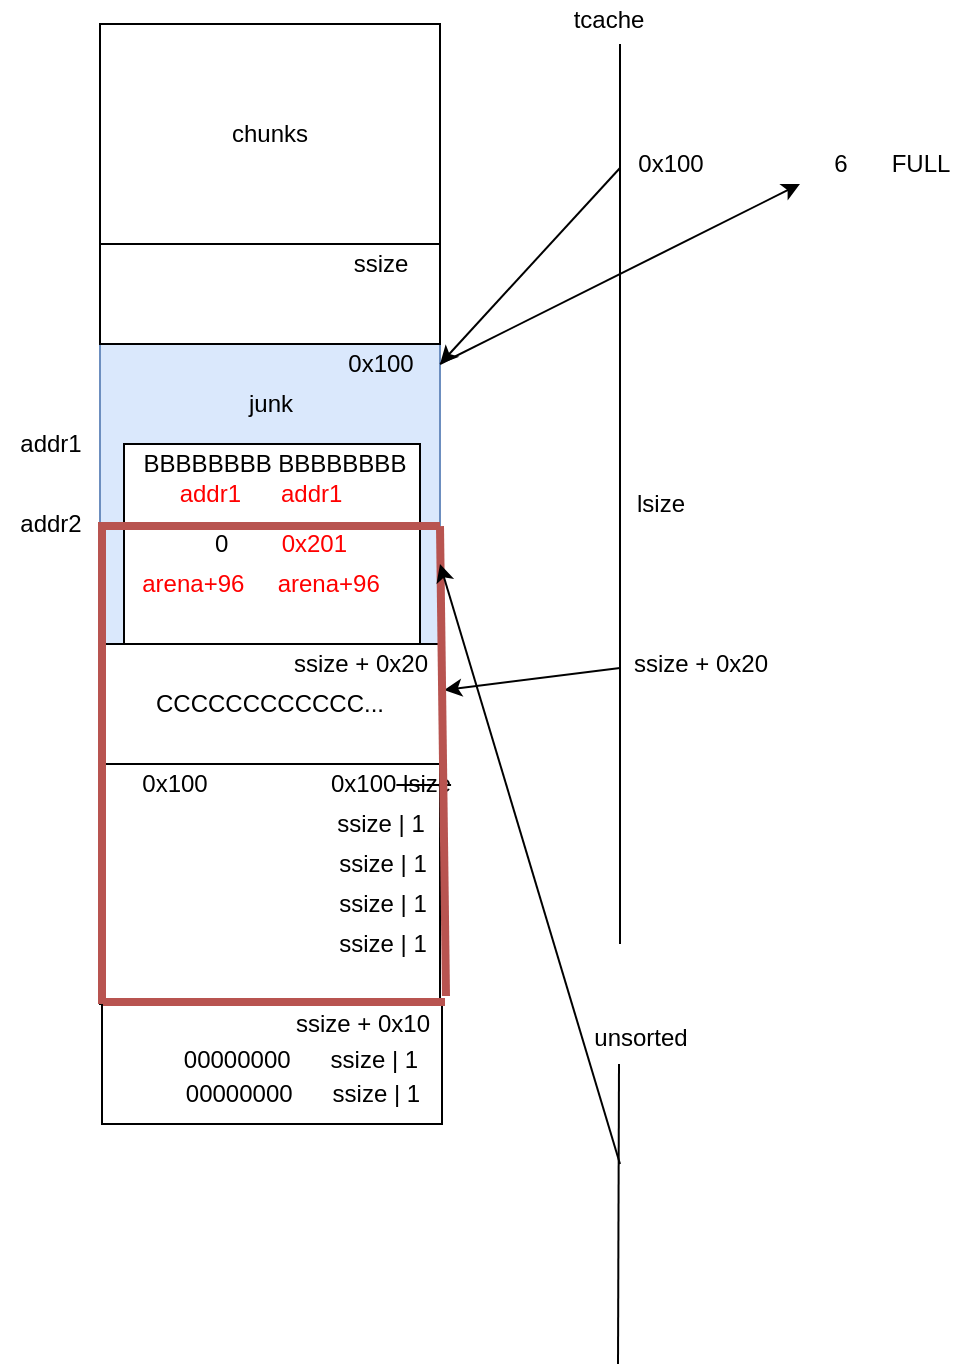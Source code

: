<mxfile version="13.1.3" type="device"><diagram id="II_Y73XEiYlQljj03MEi" name="Page-1"><mxGraphModel dx="640" dy="459" grid="1" gridSize="10" guides="1" tooltips="1" connect="1" arrows="1" fold="1" page="1" pageScale="1" pageWidth="827" pageHeight="1169" math="0" shadow="0"><root><mxCell id="0"/><mxCell id="1" parent="0"/><mxCell id="7T6xvbMFzS_RdBXSDjNW-1" value="chunks" style="rounded=0;whiteSpace=wrap;html=1;" vertex="1" parent="1"><mxGeometry x="70" y="40" width="170" height="110" as="geometry"/></mxCell><mxCell id="7T6xvbMFzS_RdBXSDjNW-2" value="" style="rounded=0;whiteSpace=wrap;html=1;fillColor=#dae8fc;strokeColor=#6c8ebf;" vertex="1" parent="1"><mxGeometry x="70" y="200" width="170" height="150" as="geometry"/></mxCell><mxCell id="7T6xvbMFzS_RdBXSDjNW-3" value="" style="rounded=0;whiteSpace=wrap;html=1;" vertex="1" parent="1"><mxGeometry x="70" y="150" width="170" height="50" as="geometry"/></mxCell><mxCell id="7T6xvbMFzS_RdBXSDjNW-4" value="ssize" style="text;html=1;align=center;verticalAlign=middle;resizable=0;points=[];autosize=1;" vertex="1" parent="1"><mxGeometry x="190" y="150" width="40" height="20" as="geometry"/></mxCell><mxCell id="7T6xvbMFzS_RdBXSDjNW-5" value="0x100" style="text;html=1;align=center;verticalAlign=middle;resizable=0;points=[];autosize=1;" vertex="1" parent="1"><mxGeometry x="185" y="200" width="50" height="20" as="geometry"/></mxCell><mxCell id="7T6xvbMFzS_RdBXSDjNW-6" value="junk" style="text;html=1;align=center;verticalAlign=middle;resizable=0;points=[];autosize=1;" vertex="1" parent="1"><mxGeometry x="135" y="220" width="40" height="20" as="geometry"/></mxCell><mxCell id="7T6xvbMFzS_RdBXSDjNW-7" value="" style="rounded=0;whiteSpace=wrap;html=1;" vertex="1" parent="1"><mxGeometry x="82" y="250" width="148" height="40" as="geometry"/></mxCell><mxCell id="7T6xvbMFzS_RdBXSDjNW-8" value="BBBBBBBB BBBBBBBB" style="text;html=1;align=center;verticalAlign=middle;resizable=0;points=[];autosize=1;" vertex="1" parent="1"><mxGeometry x="82" y="250" width="150" height="20" as="geometry"/></mxCell><mxCell id="7T6xvbMFzS_RdBXSDjNW-9" value="&lt;font color=&quot;#ff0000&quot;&gt;addr1&amp;nbsp; &amp;nbsp; &amp;nbsp; addr1&lt;/font&gt;" style="text;html=1;align=center;verticalAlign=middle;resizable=0;points=[];autosize=1;" vertex="1" parent="1"><mxGeometry x="100" y="265" width="100" height="20" as="geometry"/></mxCell><mxCell id="7T6xvbMFzS_RdBXSDjNW-10" value="" style="rounded=0;whiteSpace=wrap;html=1;" vertex="1" parent="1"><mxGeometry x="82" y="290" width="148" height="60" as="geometry"/></mxCell><mxCell id="7T6xvbMFzS_RdBXSDjNW-11" value="0&amp;nbsp; &amp;nbsp; &amp;nbsp; &amp;nbsp; &lt;font color=&quot;#ff0000&quot;&gt;0x201&lt;/font&gt;" style="text;html=1;align=center;verticalAlign=middle;resizable=0;points=[];autosize=1;" vertex="1" parent="1"><mxGeometry x="120" y="290" width="80" height="20" as="geometry"/></mxCell><mxCell id="7T6xvbMFzS_RdBXSDjNW-12" value="&lt;font color=&quot;#ff0000&quot;&gt;arena+96&amp;nbsp; &amp;nbsp; &amp;nbsp;arena+96&lt;/font&gt;" style="text;html=1;align=center;verticalAlign=middle;resizable=0;points=[];autosize=1;" vertex="1" parent="1"><mxGeometry x="85" y="310" width="130" height="20" as="geometry"/></mxCell><mxCell id="7T6xvbMFzS_RdBXSDjNW-13" value="" style="endArrow=none;html=1;" edge="1" parent="1"><mxGeometry width="50" height="50" relative="1" as="geometry"><mxPoint x="330" y="500" as="sourcePoint"/><mxPoint x="330" y="50" as="targetPoint"/></mxGeometry></mxCell><mxCell id="7T6xvbMFzS_RdBXSDjNW-14" value="tcache" style="text;html=1;align=center;verticalAlign=middle;resizable=0;points=[];autosize=1;" vertex="1" parent="1"><mxGeometry x="299" y="28" width="50" height="20" as="geometry"/></mxCell><mxCell id="7T6xvbMFzS_RdBXSDjNW-15" value="0x100" style="text;html=1;align=center;verticalAlign=middle;resizable=0;points=[];autosize=1;" vertex="1" parent="1"><mxGeometry x="330" y="100" width="50" height="20" as="geometry"/></mxCell><mxCell id="7T6xvbMFzS_RdBXSDjNW-16" value="6" style="text;html=1;align=center;verticalAlign=middle;resizable=0;points=[];autosize=1;" vertex="1" parent="1"><mxGeometry x="430" y="100" width="20" height="20" as="geometry"/></mxCell><mxCell id="7T6xvbMFzS_RdBXSDjNW-20" value="addr1" style="text;html=1;align=center;verticalAlign=middle;resizable=0;points=[];autosize=1;" vertex="1" parent="1"><mxGeometry x="20" y="240" width="50" height="20" as="geometry"/></mxCell><mxCell id="7T6xvbMFzS_RdBXSDjNW-21" value="addr2" style="text;html=1;align=center;verticalAlign=middle;resizable=0;points=[];autosize=1;" vertex="1" parent="1"><mxGeometry x="20" y="280" width="50" height="20" as="geometry"/></mxCell><mxCell id="7T6xvbMFzS_RdBXSDjNW-23" value="" style="endArrow=classic;html=1;exitX=0;exitY=0.6;exitDx=0;exitDy=0;exitPerimeter=0;entryX=1;entryY=0.067;entryDx=0;entryDy=0;entryPerimeter=0;" edge="1" parent="1" source="7T6xvbMFzS_RdBXSDjNW-15" target="7T6xvbMFzS_RdBXSDjNW-2"><mxGeometry width="50" height="50" relative="1" as="geometry"><mxPoint x="220" y="260" as="sourcePoint"/><mxPoint x="270" y="210" as="targetPoint"/></mxGeometry></mxCell><mxCell id="7T6xvbMFzS_RdBXSDjNW-24" value="" style="endArrow=classic;html=1;" edge="1" parent="1"><mxGeometry width="50" height="50" relative="1" as="geometry"><mxPoint x="240" y="210" as="sourcePoint"/><mxPoint x="420" y="120" as="targetPoint"/></mxGeometry></mxCell><mxCell id="7T6xvbMFzS_RdBXSDjNW-25" value="CCCCCCCCCCCC..." style="rounded=0;whiteSpace=wrap;html=1;" vertex="1" parent="1"><mxGeometry x="70" y="350" width="170" height="60" as="geometry"/></mxCell><mxCell id="7T6xvbMFzS_RdBXSDjNW-26" value="ssize + 0x20" style="text;html=1;align=center;verticalAlign=middle;resizable=0;points=[];autosize=1;" vertex="1" parent="1"><mxGeometry x="160" y="350" width="80" height="20" as="geometry"/></mxCell><mxCell id="7T6xvbMFzS_RdBXSDjNW-27" value="" style="rounded=0;whiteSpace=wrap;html=1;" vertex="1" parent="1"><mxGeometry x="70" y="410" width="170" height="120" as="geometry"/></mxCell><mxCell id="7T6xvbMFzS_RdBXSDjNW-28" value="0x100&lt;strike&gt; lsize&lt;/strike&gt;" style="text;html=1;align=center;verticalAlign=middle;resizable=0;points=[];autosize=1;" vertex="1" parent="1"><mxGeometry x="175" y="410" width="80" height="20" as="geometry"/></mxCell><mxCell id="7T6xvbMFzS_RdBXSDjNW-29" value="lsize" style="text;html=1;align=center;verticalAlign=middle;resizable=0;points=[];autosize=1;" vertex="1" parent="1"><mxGeometry x="330" y="270" width="40" height="20" as="geometry"/></mxCell><mxCell id="7T6xvbMFzS_RdBXSDjNW-30" value="ssize + 0x20" style="text;html=1;align=center;verticalAlign=middle;resizable=0;points=[];autosize=1;" vertex="1" parent="1"><mxGeometry x="330" y="350" width="80" height="20" as="geometry"/></mxCell><mxCell id="7T6xvbMFzS_RdBXSDjNW-32" value="" style="endArrow=classic;html=1;exitX=0;exitY=0.6;exitDx=0;exitDy=0;exitPerimeter=0;entryX=1.025;entryY=1.15;entryDx=0;entryDy=0;entryPerimeter=0;" edge="1" parent="1" source="7T6xvbMFzS_RdBXSDjNW-30" target="7T6xvbMFzS_RdBXSDjNW-26"><mxGeometry width="50" height="50" relative="1" as="geometry"><mxPoint x="220" y="310" as="sourcePoint"/><mxPoint x="241" y="596" as="targetPoint"/></mxGeometry></mxCell><mxCell id="7T6xvbMFzS_RdBXSDjNW-33" value="" style="rounded=0;whiteSpace=wrap;html=1;" vertex="1" parent="1"><mxGeometry x="71" y="530" width="170" height="60" as="geometry"/></mxCell><mxCell id="7T6xvbMFzS_RdBXSDjNW-34" value="ssize + 0x10" style="text;html=1;align=center;verticalAlign=middle;resizable=0;points=[];autosize=1;" vertex="1" parent="1"><mxGeometry x="161" y="530" width="80" height="20" as="geometry"/></mxCell><mxCell id="7T6xvbMFzS_RdBXSDjNW-35" value="00000000&amp;nbsp; &amp;nbsp; &amp;nbsp; ssize | 1" style="text;html=1;align=center;verticalAlign=middle;resizable=0;points=[];autosize=1;" vertex="1" parent="1"><mxGeometry x="105" y="548" width="130" height="20" as="geometry"/></mxCell><mxCell id="7T6xvbMFzS_RdBXSDjNW-36" value="00000000&amp;nbsp; &amp;nbsp; &amp;nbsp; ssize | 1" style="text;html=1;align=center;verticalAlign=middle;resizable=0;points=[];autosize=1;" vertex="1" parent="1"><mxGeometry x="106" y="565" width="130" height="20" as="geometry"/></mxCell><mxCell id="7T6xvbMFzS_RdBXSDjNW-44" value="0x100" style="text;html=1;align=center;verticalAlign=middle;resizable=0;points=[];autosize=1;" vertex="1" parent="1"><mxGeometry x="82" y="410" width="50" height="20" as="geometry"/></mxCell><mxCell id="7T6xvbMFzS_RdBXSDjNW-51" value="FULL&lt;br&gt;" style="text;html=1;align=center;verticalAlign=middle;resizable=0;points=[];autosize=1;" vertex="1" parent="1"><mxGeometry x="460" y="100" width="40" height="20" as="geometry"/></mxCell><mxCell id="7T6xvbMFzS_RdBXSDjNW-52" value="ssize | 1" style="text;html=1;align=center;verticalAlign=middle;resizable=0;points=[];autosize=1;" vertex="1" parent="1"><mxGeometry x="180" y="430" width="60" height="20" as="geometry"/></mxCell><mxCell id="7T6xvbMFzS_RdBXSDjNW-53" value="ssize | 1" style="text;html=1;align=center;verticalAlign=middle;resizable=0;points=[];autosize=1;" vertex="1" parent="1"><mxGeometry x="181" y="450" width="60" height="20" as="geometry"/></mxCell><mxCell id="7T6xvbMFzS_RdBXSDjNW-54" value="ssize | 1" style="text;html=1;align=center;verticalAlign=middle;resizable=0;points=[];autosize=1;" vertex="1" parent="1"><mxGeometry x="181" y="470" width="60" height="20" as="geometry"/></mxCell><mxCell id="7T6xvbMFzS_RdBXSDjNW-55" value="ssize | 1" style="text;html=1;align=center;verticalAlign=middle;resizable=0;points=[];autosize=1;" vertex="1" parent="1"><mxGeometry x="181" y="490" width="60" height="20" as="geometry"/></mxCell><mxCell id="7T6xvbMFzS_RdBXSDjNW-56" value="" style="endArrow=none;html=1;strokeWidth=4;fillColor=#f8cecc;strokeColor=#b85450;entryX=0.98;entryY=0.55;entryDx=0;entryDy=0;entryPerimeter=0;" edge="1" parent="1" target="7T6xvbMFzS_RdBXSDjNW-21"><mxGeometry width="50" height="50" relative="1" as="geometry"><mxPoint x="240" y="291" as="sourcePoint"/><mxPoint x="40" y="220" as="targetPoint"/></mxGeometry></mxCell><mxCell id="7T6xvbMFzS_RdBXSDjNW-57" value="" style="endArrow=none;html=1;strokeWidth=4;fillColor=#f8cecc;strokeColor=#b85450;entryX=1;entryY=0.607;entryDx=0;entryDy=0;entryPerimeter=0;exitX=1.025;exitY=-0.2;exitDx=0;exitDy=0;exitPerimeter=0;" edge="1" parent="1" source="7T6xvbMFzS_RdBXSDjNW-34" target="7T6xvbMFzS_RdBXSDjNW-2"><mxGeometry width="50" height="50" relative="1" as="geometry"><mxPoint x="240" y="521" as="sourcePoint"/><mxPoint x="79" y="301" as="targetPoint"/></mxGeometry></mxCell><mxCell id="7T6xvbMFzS_RdBXSDjNW-58" value="" style="endArrow=none;html=1;strokeWidth=4;fillColor=#f8cecc;strokeColor=#b85450;entryX=1;entryY=0.607;entryDx=0;entryDy=0;entryPerimeter=0;exitX=0;exitY=0;exitDx=0;exitDy=0;" edge="1" parent="1" source="7T6xvbMFzS_RdBXSDjNW-33"><mxGeometry width="50" height="50" relative="1" as="geometry"><mxPoint x="71" y="519.95" as="sourcePoint"/><mxPoint x="71" y="290.0" as="targetPoint"/></mxGeometry></mxCell><mxCell id="7T6xvbMFzS_RdBXSDjNW-59" value="" style="endArrow=none;html=1;strokeWidth=4;fillColor=#f8cecc;strokeColor=#b85450;entryX=0.98;entryY=0.55;entryDx=0;entryDy=0;entryPerimeter=0;" edge="1" parent="1"><mxGeometry width="50" height="50" relative="1" as="geometry"><mxPoint x="242.5" y="529" as="sourcePoint"/><mxPoint x="71.5" y="529" as="targetPoint"/></mxGeometry></mxCell><mxCell id="7T6xvbMFzS_RdBXSDjNW-60" value="" style="endArrow=none;html=1;" edge="1" parent="1"><mxGeometry width="50" height="50" relative="1" as="geometry"><mxPoint x="329" y="710" as="sourcePoint"/><mxPoint x="329.5" y="560" as="targetPoint"/></mxGeometry></mxCell><mxCell id="7T6xvbMFzS_RdBXSDjNW-61" value="" style="endArrow=classic;html=1;" edge="1" parent="1"><mxGeometry width="50" height="50" relative="1" as="geometry"><mxPoint x="330" y="610" as="sourcePoint"/><mxPoint x="240" y="310" as="targetPoint"/></mxGeometry></mxCell><mxCell id="7T6xvbMFzS_RdBXSDjNW-62" value="unsorted" style="text;html=1;align=center;verticalAlign=middle;resizable=0;points=[];autosize=1;" vertex="1" parent="1"><mxGeometry x="310" y="537" width="60" height="20" as="geometry"/></mxCell></root></mxGraphModel></diagram></mxfile>